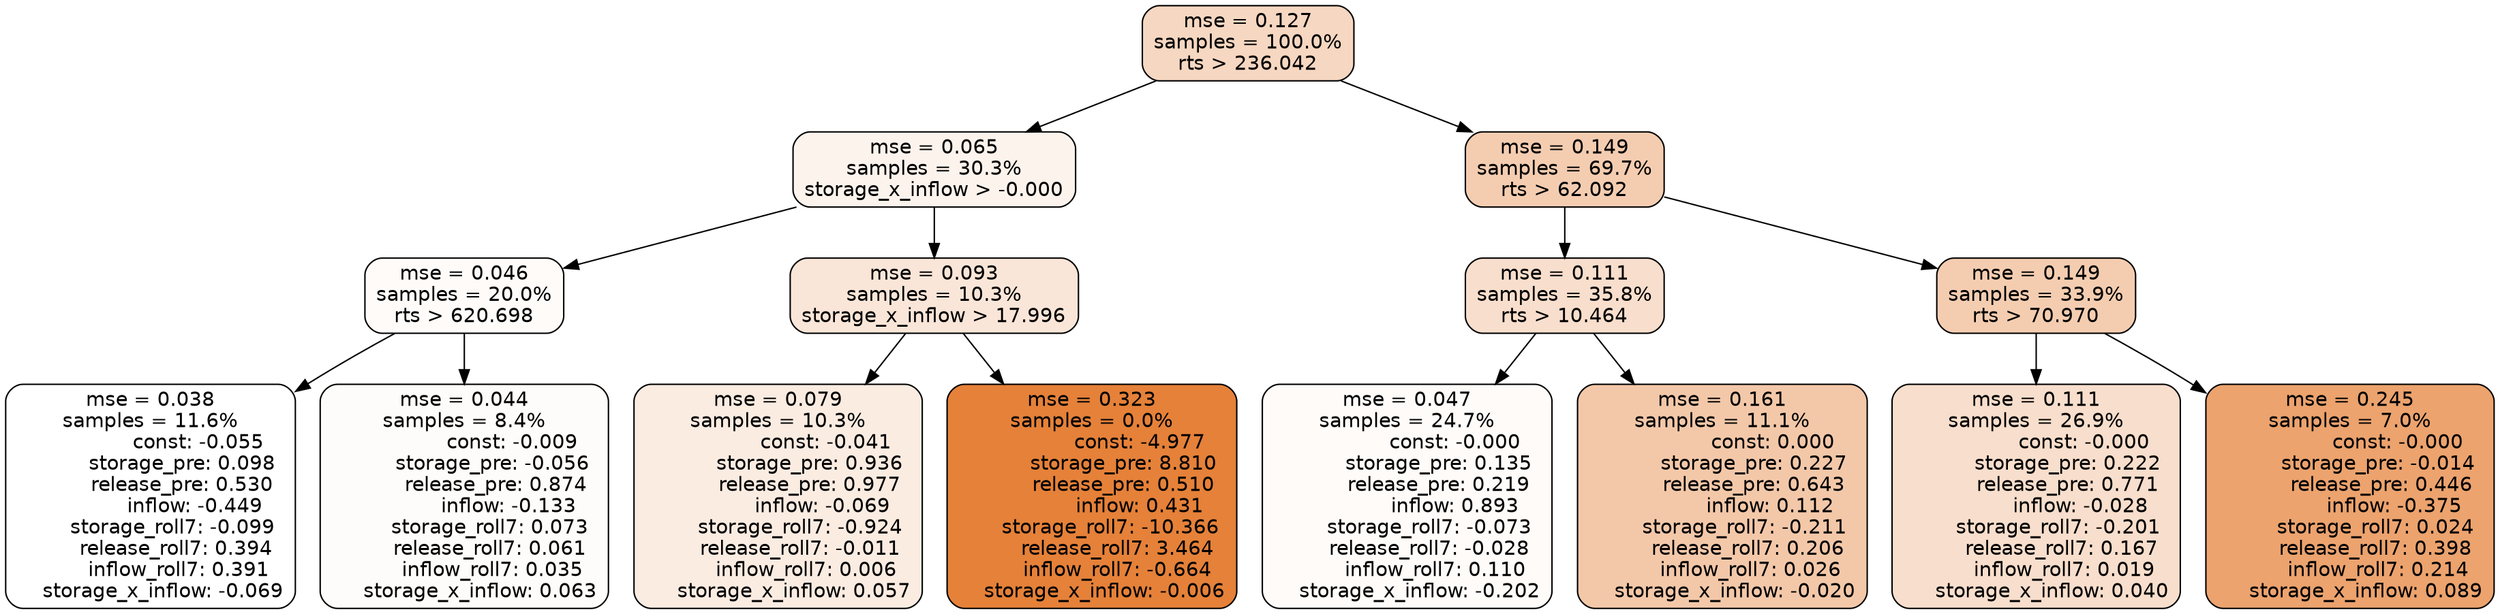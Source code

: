 digraph tree {
node [shape=rectangle, style="filled, rounded", color="black", fontname=helvetica] ;
edge [fontname=helvetica] ;
	"0" [label="mse = 0.127
samples = 100.0%
rts > 236.042", fillcolor="#f6d7c1"]
	"8" [label="mse = 0.065
samples = 30.3%
storage_x_inflow > -0.000", fillcolor="#fcf3ec"]
	"1" [label="mse = 0.149
samples = 69.7%
rts > 62.092", fillcolor="#f4cdb1"]
	"9" [label="mse = 0.046
samples = 20.0%
rts > 620.698", fillcolor="#fefbf9"]
	"12" [label="mse = 0.093
samples = 10.3%
storage_x_inflow > 17.996", fillcolor="#fae6d8"]
	"2" [label="mse = 0.111
samples = 35.8%
rts > 10.464", fillcolor="#f8decc"]
	"5" [label="mse = 0.149
samples = 33.9%
rts > 70.970", fillcolor="#f4cdb1"]
	"10" [label="mse = 0.038
samples = 11.6%
               const: -0.055
          storage_pre: 0.098
          release_pre: 0.530
              inflow: -0.449
       storage_roll7: -0.099
        release_roll7: 0.394
         inflow_roll7: 0.391
    storage_x_inflow: -0.069", fillcolor="#ffffff"]
	"11" [label="mse = 0.044
samples = 8.4%
               const: -0.009
         storage_pre: -0.056
          release_pre: 0.874
              inflow: -0.133
        storage_roll7: 0.073
        release_roll7: 0.061
         inflow_roll7: 0.035
     storage_x_inflow: 0.063", fillcolor="#fefcfa"]
	"13" [label="mse = 0.079
samples = 10.3%
               const: -0.041
          storage_pre: 0.936
          release_pre: 0.977
              inflow: -0.069
       storage_roll7: -0.924
       release_roll7: -0.011
         inflow_roll7: 0.006
     storage_x_inflow: 0.057", fillcolor="#fbece2"]
	"14" [label="mse = 0.323
samples = 0.0%
               const: -4.977
          storage_pre: 8.810
          release_pre: 0.510
               inflow: 0.431
      storage_roll7: -10.366
        release_roll7: 3.464
        inflow_roll7: -0.664
    storage_x_inflow: -0.006", fillcolor="#e58139"]
	"3" [label="mse = 0.047
samples = 24.7%
               const: -0.000
          storage_pre: 0.135
          release_pre: 0.219
               inflow: 0.893
       storage_roll7: -0.073
       release_roll7: -0.028
         inflow_roll7: 0.110
    storage_x_inflow: -0.202", fillcolor="#fefbf9"]
	"4" [label="mse = 0.161
samples = 11.1%
                const: 0.000
          storage_pre: 0.227
          release_pre: 0.643
               inflow: 0.112
       storage_roll7: -0.211
        release_roll7: 0.206
         inflow_roll7: 0.026
    storage_x_inflow: -0.020", fillcolor="#f3c8a9"]
	"7" [label="mse = 0.111
samples = 26.9%
               const: -0.000
          storage_pre: 0.222
          release_pre: 0.771
              inflow: -0.028
       storage_roll7: -0.201
        release_roll7: 0.167
         inflow_roll7: 0.019
     storage_x_inflow: 0.040", fillcolor="#f8decc"]
	"6" [label="mse = 0.245
samples = 7.0%
               const: -0.000
         storage_pre: -0.014
          release_pre: 0.446
              inflow: -0.375
        storage_roll7: 0.024
        release_roll7: 0.398
         inflow_roll7: 0.214
     storage_x_inflow: 0.089", fillcolor="#eca36e"]

	"0" -> "1"
	"0" -> "8"
	"8" -> "9"
	"8" -> "12"
	"1" -> "2"
	"1" -> "5"
	"9" -> "10"
	"9" -> "11"
	"12" -> "13"
	"12" -> "14"
	"2" -> "3"
	"2" -> "4"
	"5" -> "6"
	"5" -> "7"
}